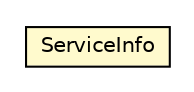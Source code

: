 #!/usr/local/bin/dot
#
# Class diagram 
# Generated by UMLGraph version 5.1 (http://www.umlgraph.org/)
#

digraph G {
	edge [fontname="Helvetica",fontsize=10,labelfontname="Helvetica",labelfontsize=10];
	node [fontname="Helvetica",fontsize=10,shape=plaintext];
	nodesep=0.25;
	ranksep=0.5;
	// pt.ist.fenixframework.pstm.ServiceInfo
	c11723 [label=<<table title="pt.ist.fenixframework.pstm.ServiceInfo" border="0" cellborder="1" cellspacing="0" cellpadding="2" port="p" bgcolor="lemonChiffon" href="./ServiceInfo.html">
		<tr><td><table border="0" cellspacing="0" cellpadding="1">
<tr><td align="center" balign="center"> ServiceInfo </td></tr>
		</table></td></tr>
		</table>>, fontname="Helvetica", fontcolor="black", fontsize=10.0];
}

